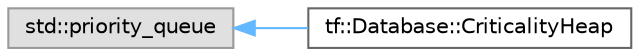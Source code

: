 digraph "类继承关系图"
{
 // LATEX_PDF_SIZE
  bgcolor="transparent";
  edge [fontname=Helvetica,fontsize=10,labelfontname=Helvetica,labelfontsize=10];
  node [fontname=Helvetica,fontsize=10,shape=box,height=0.2,width=0.4];
  rankdir="LR";
  Node0 [id="Node000000",label="std::priority_queue",height=0.2,width=0.4,color="grey60", fillcolor="#E0E0E0", style="filled",tooltip=" "];
  Node0 -> Node1 [id="edge6583_Node000000_Node000001",dir="back",color="steelblue1",style="solid",tooltip=" "];
  Node1 [id="Node000001",label="tf::Database::CriticalityHeap",height=0.2,width=0.4,color="grey40", fillcolor="white", style="filled",URL="$structtf_1_1_database_1_1_criticality_heap.html",tooltip=" "];
}
